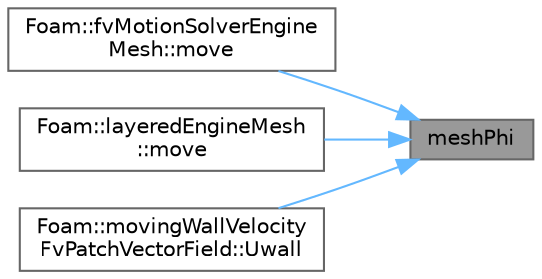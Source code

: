 digraph "meshPhi"
{
 // LATEX_PDF_SIZE
  bgcolor="transparent";
  edge [fontname=Helvetica,fontsize=10,labelfontname=Helvetica,labelfontsize=10];
  node [fontname=Helvetica,fontsize=10,shape=box,height=0.2,width=0.4];
  rankdir="RL";
  Node1 [id="Node000001",label="meshPhi",height=0.2,width=0.4,color="gray40", fillcolor="grey60", style="filled", fontcolor="black",tooltip=" "];
  Node1 -> Node2 [id="edge1_Node000001_Node000002",dir="back",color="steelblue1",style="solid",tooltip=" "];
  Node2 [id="Node000002",label="Foam::fvMotionSolverEngine\lMesh::move",height=0.2,width=0.4,color="grey40", fillcolor="white", style="filled",URL="$classFoam_1_1fvMotionSolverEngineMesh.html#a68c0b61b84e4e095b6463cadc275adae",tooltip=" "];
  Node1 -> Node3 [id="edge2_Node000001_Node000003",dir="back",color="steelblue1",style="solid",tooltip=" "];
  Node3 [id="Node000003",label="Foam::layeredEngineMesh\l::move",height=0.2,width=0.4,color="grey40", fillcolor="white", style="filled",URL="$classFoam_1_1layeredEngineMesh.html#a68c0b61b84e4e095b6463cadc275adae",tooltip=" "];
  Node1 -> Node4 [id="edge3_Node000001_Node000004",dir="back",color="steelblue1",style="solid",tooltip=" "];
  Node4 [id="Node000004",label="Foam::movingWallVelocity\lFvPatchVectorField::Uwall",height=0.2,width=0.4,color="grey40", fillcolor="white", style="filled",URL="$classFoam_1_1movingWallVelocityFvPatchVectorField.html#a3548e78d56af95d2c640d7e7dc4abf07",tooltip=" "];
}

